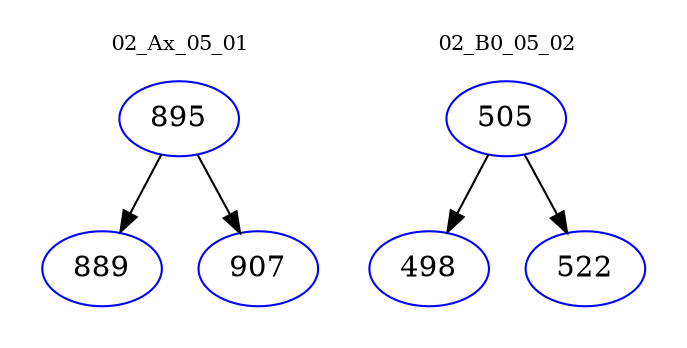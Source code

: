 digraph{
subgraph cluster_0 {
color = white
label = "02_Ax_05_01";
fontsize=10;
T0_895 [label="895", color="blue"]
T0_895 -> T0_889 [color="black"]
T0_889 [label="889", color="blue"]
T0_895 -> T0_907 [color="black"]
T0_907 [label="907", color="blue"]
}
subgraph cluster_1 {
color = white
label = "02_B0_05_02";
fontsize=10;
T1_505 [label="505", color="blue"]
T1_505 -> T1_498 [color="black"]
T1_498 [label="498", color="blue"]
T1_505 -> T1_522 [color="black"]
T1_522 [label="522", color="blue"]
}
}
